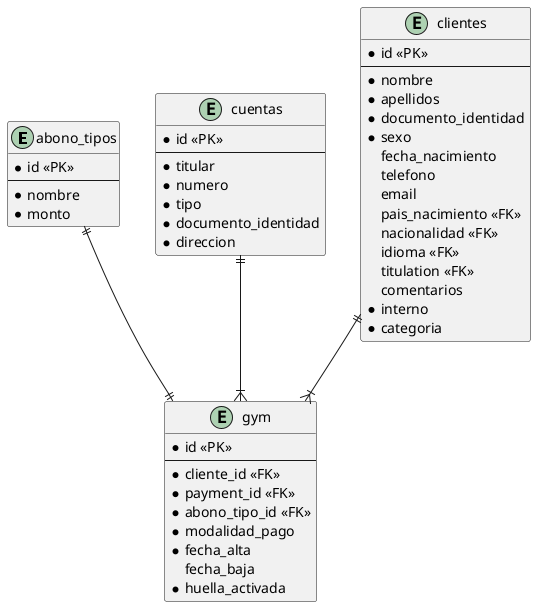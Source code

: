 @startuml

entity abono_tipos{
  *id <<PK>>
  --
  *nombre
  *monto
}

entity gym{
  *id <<PK>>
  --
  *cliente_id <<FK>>
  *payment_id <<FK>>
  *abono_tipo_id <<FK>>
  *modalidad_pago
  *fecha_alta
  fecha_baja
  *huella_activada
}

entity cuentas {
 *id <<PK>>
 --
 *titular
 *numero
 *tipo
 *documento_identidad
 *direccion
}

entity clientes {
  *id <<PK>>
  --
  *nombre
  *apellidos
  *documento_identidad
  *sexo
  fecha_nacimiento
  telefono
  email
  pais_nacimiento <<FK>>
  nacionalidad <<FK>>
  idioma <<FK>>
  titulation <<FK>>
  comentarios
  *interno
  *categoria
}


cuentas ||--|{ gym
clientes ||--|{ gym
abono_tipos ||--|| gym

@enduml